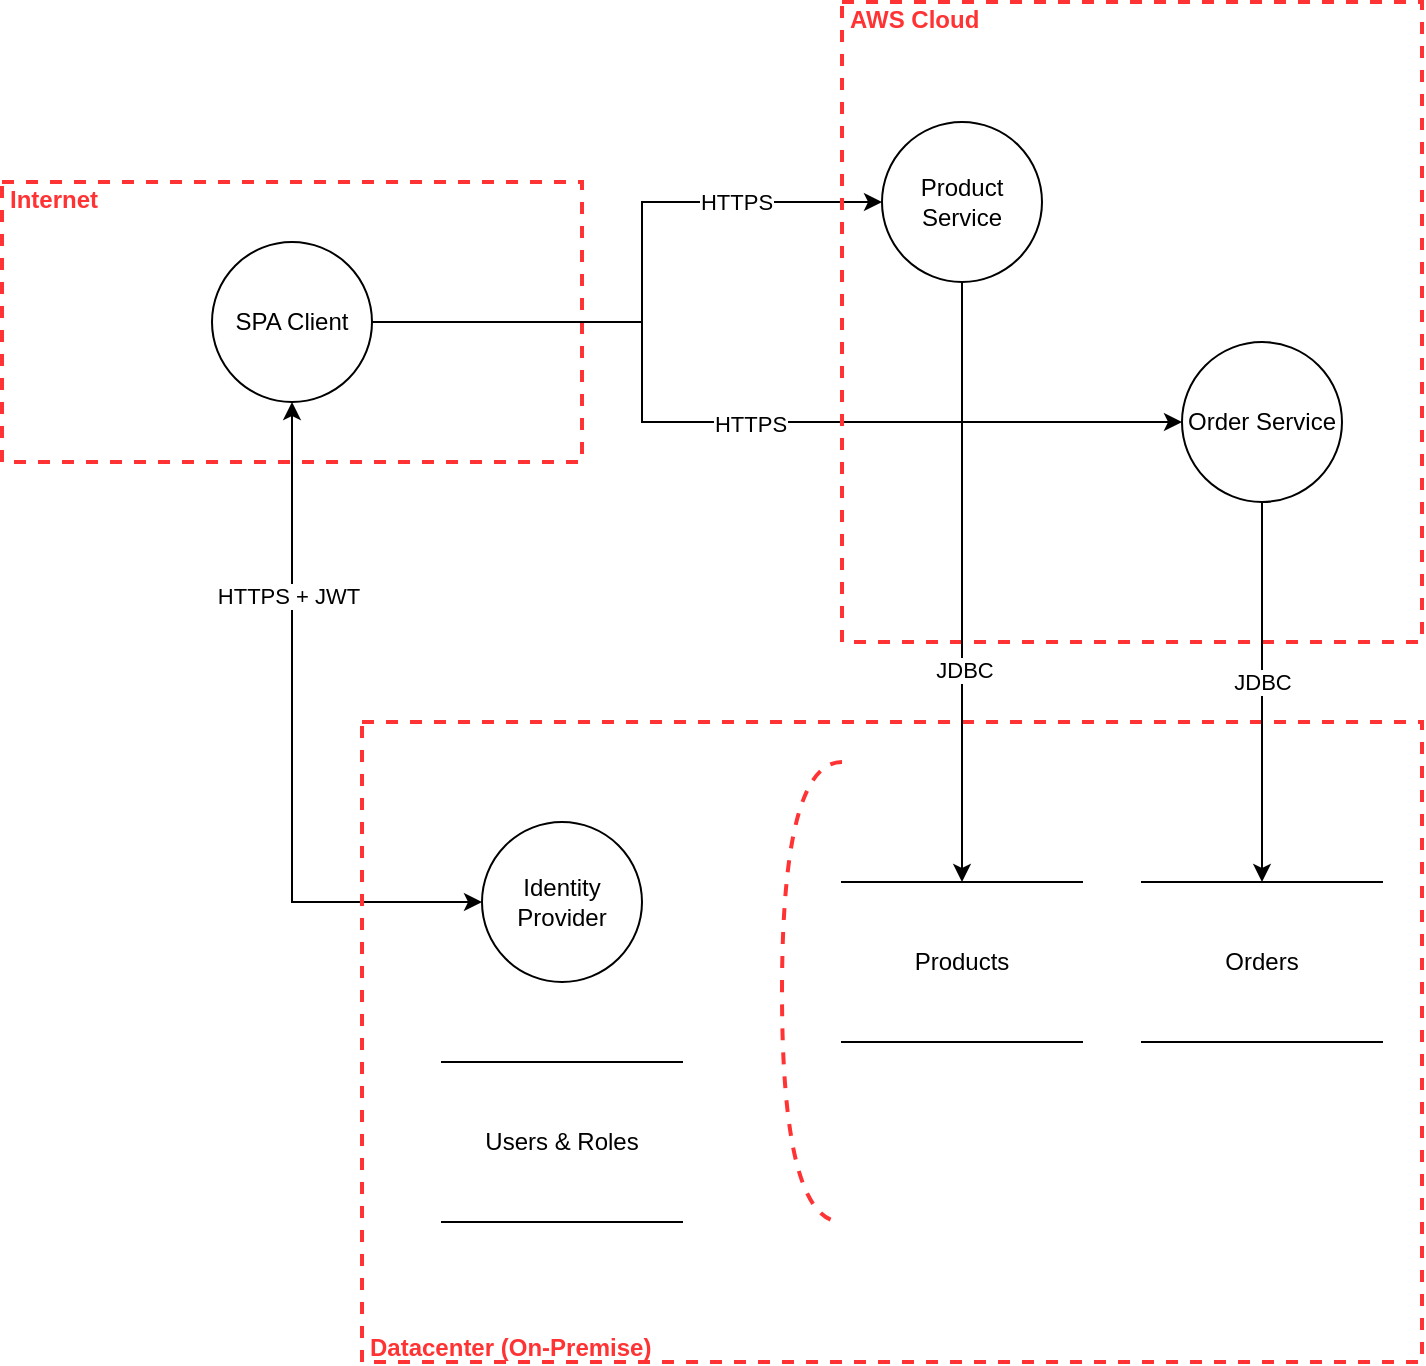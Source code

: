<mxfile version="22.0.3" type="device">
  <diagram name="Page-1" id="jEJiYfjzZj6C3Z6fziAb">
    <mxGraphModel dx="1063" dy="796" grid="1" gridSize="10" guides="1" tooltips="1" connect="1" arrows="1" fold="1" page="1" pageScale="1" pageWidth="1169" pageHeight="827" math="0" shadow="0">
      <root>
        <mxCell id="0" />
        <mxCell id="1" parent="0" />
        <mxCell id="LbUb3ypIUDuDavjl3zOr-1" value="Internet" style="html=1;fontColor=#FF3333;fontStyle=1;align=left;verticalAlign=top;spacing=0;labelBorderColor=none;fillColor=none;dashed=1;strokeWidth=2;strokeColor=#FF3333;spacingLeft=4;spacingTop=-3;" vertex="1" parent="1">
          <mxGeometry x="60" y="170" width="290" height="140" as="geometry" />
        </mxCell>
        <mxCell id="LbUb3ypIUDuDavjl3zOr-9" style="edgeStyle=orthogonalEdgeStyle;rounded=0;orthogonalLoop=1;jettySize=auto;html=1;entryX=0;entryY=0.5;entryDx=0;entryDy=0;exitX=0.5;exitY=1;exitDx=0;exitDy=0;startArrow=classic;startFill=1;" edge="1" parent="1" source="LbUb3ypIUDuDavjl3zOr-2" target="LbUb3ypIUDuDavjl3zOr-5">
          <mxGeometry relative="1" as="geometry">
            <Array as="points">
              <mxPoint x="205" y="530" />
            </Array>
          </mxGeometry>
        </mxCell>
        <mxCell id="LbUb3ypIUDuDavjl3zOr-10" value="HTTPS + JWT" style="edgeLabel;html=1;align=center;verticalAlign=middle;resizable=0;points=[];" vertex="1" connectable="0" parent="LbUb3ypIUDuDavjl3zOr-9">
          <mxGeometry x="-0.438" y="-2" relative="1" as="geometry">
            <mxPoint as="offset" />
          </mxGeometry>
        </mxCell>
        <mxCell id="LbUb3ypIUDuDavjl3zOr-13" style="edgeStyle=orthogonalEdgeStyle;rounded=0;orthogonalLoop=1;jettySize=auto;html=1;entryX=0;entryY=0.5;entryDx=0;entryDy=0;" edge="1" parent="1" source="LbUb3ypIUDuDavjl3zOr-2" target="LbUb3ypIUDuDavjl3zOr-11">
          <mxGeometry relative="1" as="geometry">
            <Array as="points">
              <mxPoint x="380" y="240" />
              <mxPoint x="380" y="180" />
            </Array>
          </mxGeometry>
        </mxCell>
        <mxCell id="LbUb3ypIUDuDavjl3zOr-15" value="HTTPS" style="edgeLabel;html=1;align=center;verticalAlign=middle;resizable=0;points=[];" vertex="1" connectable="0" parent="LbUb3ypIUDuDavjl3zOr-13">
          <mxGeometry x="0.536" relative="1" as="geometry">
            <mxPoint as="offset" />
          </mxGeometry>
        </mxCell>
        <mxCell id="LbUb3ypIUDuDavjl3zOr-14" style="edgeStyle=orthogonalEdgeStyle;rounded=0;orthogonalLoop=1;jettySize=auto;html=1;entryX=0;entryY=0.5;entryDx=0;entryDy=0;" edge="1" parent="1" source="LbUb3ypIUDuDavjl3zOr-2" target="LbUb3ypIUDuDavjl3zOr-12">
          <mxGeometry relative="1" as="geometry">
            <Array as="points">
              <mxPoint x="380" y="240" />
              <mxPoint x="380" y="290" />
            </Array>
          </mxGeometry>
        </mxCell>
        <mxCell id="LbUb3ypIUDuDavjl3zOr-16" value="HTTPS" style="edgeLabel;html=1;align=center;verticalAlign=middle;resizable=0;points=[];" vertex="1" connectable="0" parent="LbUb3ypIUDuDavjl3zOr-14">
          <mxGeometry x="0.051" y="-1" relative="1" as="geometry">
            <mxPoint as="offset" />
          </mxGeometry>
        </mxCell>
        <mxCell id="LbUb3ypIUDuDavjl3zOr-2" value="SPA Client" style="ellipse;whiteSpace=wrap;html=1;aspect=fixed;" vertex="1" parent="1">
          <mxGeometry x="165" y="200" width="80" height="80" as="geometry" />
        </mxCell>
        <mxCell id="LbUb3ypIUDuDavjl3zOr-3" value="AWS Cloud" style="html=1;fontColor=#FF3333;fontStyle=1;align=left;verticalAlign=top;spacing=0;labelBorderColor=none;fillColor=none;dashed=1;strokeWidth=2;strokeColor=#FF3333;spacingLeft=4;spacingTop=-3;" vertex="1" parent="1">
          <mxGeometry x="480" y="80" width="290" height="320" as="geometry" />
        </mxCell>
        <mxCell id="LbUb3ypIUDuDavjl3zOr-4" value="Datacenter (On-Premise)" style="html=1;fontColor=#FF3333;fontStyle=1;align=left;verticalAlign=bottom;spacing=0;labelBorderColor=none;fillColor=none;dashed=1;strokeWidth=2;strokeColor=#FF3333;spacingLeft=4;spacingTop=-3;" vertex="1" parent="1">
          <mxGeometry x="240" y="440" width="530" height="320" as="geometry" />
        </mxCell>
        <mxCell id="LbUb3ypIUDuDavjl3zOr-5" value="Identity Provider" style="ellipse;whiteSpace=wrap;html=1;aspect=fixed;" vertex="1" parent="1">
          <mxGeometry x="300" y="490" width="80" height="80" as="geometry" />
        </mxCell>
        <mxCell id="LbUb3ypIUDuDavjl3zOr-6" value="Users &amp;amp; Roles" style="shape=partialRectangle;whiteSpace=wrap;html=1;left=0;right=0;fillColor=none;" vertex="1" parent="1">
          <mxGeometry x="280" y="610" width="120" height="80" as="geometry" />
        </mxCell>
        <mxCell id="LbUb3ypIUDuDavjl3zOr-7" value="Products" style="shape=partialRectangle;whiteSpace=wrap;html=1;left=0;right=0;fillColor=none;" vertex="1" parent="1">
          <mxGeometry x="480" y="520" width="120" height="80" as="geometry" />
        </mxCell>
        <mxCell id="LbUb3ypIUDuDavjl3zOr-8" value="Orders" style="shape=partialRectangle;whiteSpace=wrap;html=1;left=0;right=0;fillColor=none;" vertex="1" parent="1">
          <mxGeometry x="630" y="520" width="120" height="80" as="geometry" />
        </mxCell>
        <mxCell id="LbUb3ypIUDuDavjl3zOr-20" style="edgeStyle=orthogonalEdgeStyle;rounded=0;orthogonalLoop=1;jettySize=auto;html=1;entryX=0.5;entryY=0;entryDx=0;entryDy=0;" edge="1" parent="1" source="LbUb3ypIUDuDavjl3zOr-11" target="LbUb3ypIUDuDavjl3zOr-7">
          <mxGeometry relative="1" as="geometry" />
        </mxCell>
        <mxCell id="LbUb3ypIUDuDavjl3zOr-21" value="JDBC" style="edgeLabel;html=1;align=center;verticalAlign=middle;resizable=0;points=[];" vertex="1" connectable="0" parent="LbUb3ypIUDuDavjl3zOr-20">
          <mxGeometry x="0.293" y="1" relative="1" as="geometry">
            <mxPoint as="offset" />
          </mxGeometry>
        </mxCell>
        <mxCell id="LbUb3ypIUDuDavjl3zOr-11" value="Product Service" style="ellipse;whiteSpace=wrap;html=1;aspect=fixed;" vertex="1" parent="1">
          <mxGeometry x="500" y="140" width="80" height="80" as="geometry" />
        </mxCell>
        <mxCell id="LbUb3ypIUDuDavjl3zOr-17" style="edgeStyle=orthogonalEdgeStyle;rounded=0;orthogonalLoop=1;jettySize=auto;html=1;entryX=0.5;entryY=0;entryDx=0;entryDy=0;exitX=0.5;exitY=1;exitDx=0;exitDy=0;" edge="1" parent="1" source="LbUb3ypIUDuDavjl3zOr-12" target="LbUb3ypIUDuDavjl3zOr-8">
          <mxGeometry relative="1" as="geometry">
            <Array as="points">
              <mxPoint x="690" y="490" />
              <mxPoint x="690" y="490" />
            </Array>
          </mxGeometry>
        </mxCell>
        <mxCell id="LbUb3ypIUDuDavjl3zOr-18" value="JDBC" style="edgeLabel;html=1;align=center;verticalAlign=middle;resizable=0;points=[];" vertex="1" connectable="0" parent="LbUb3ypIUDuDavjl3zOr-17">
          <mxGeometry x="0.03" relative="1" as="geometry">
            <mxPoint y="-8" as="offset" />
          </mxGeometry>
        </mxCell>
        <mxCell id="LbUb3ypIUDuDavjl3zOr-12" value="Order Service" style="ellipse;whiteSpace=wrap;html=1;aspect=fixed;" vertex="1" parent="1">
          <mxGeometry x="650" y="250" width="80" height="80" as="geometry" />
        </mxCell>
        <mxCell id="LbUb3ypIUDuDavjl3zOr-19" value="" style="shape=requiredInterface;html=1;verticalLabelPosition=bottom;dashed=1;strokeColor=#FF3333;strokeWidth=2;fillColor=none;fontColor=#FF3333;align=center;verticalAlign=top;labelPosition=center;flipH=1;" vertex="1" parent="1">
          <mxGeometry x="450" y="460" width="30" height="230" as="geometry" />
        </mxCell>
      </root>
    </mxGraphModel>
  </diagram>
</mxfile>
